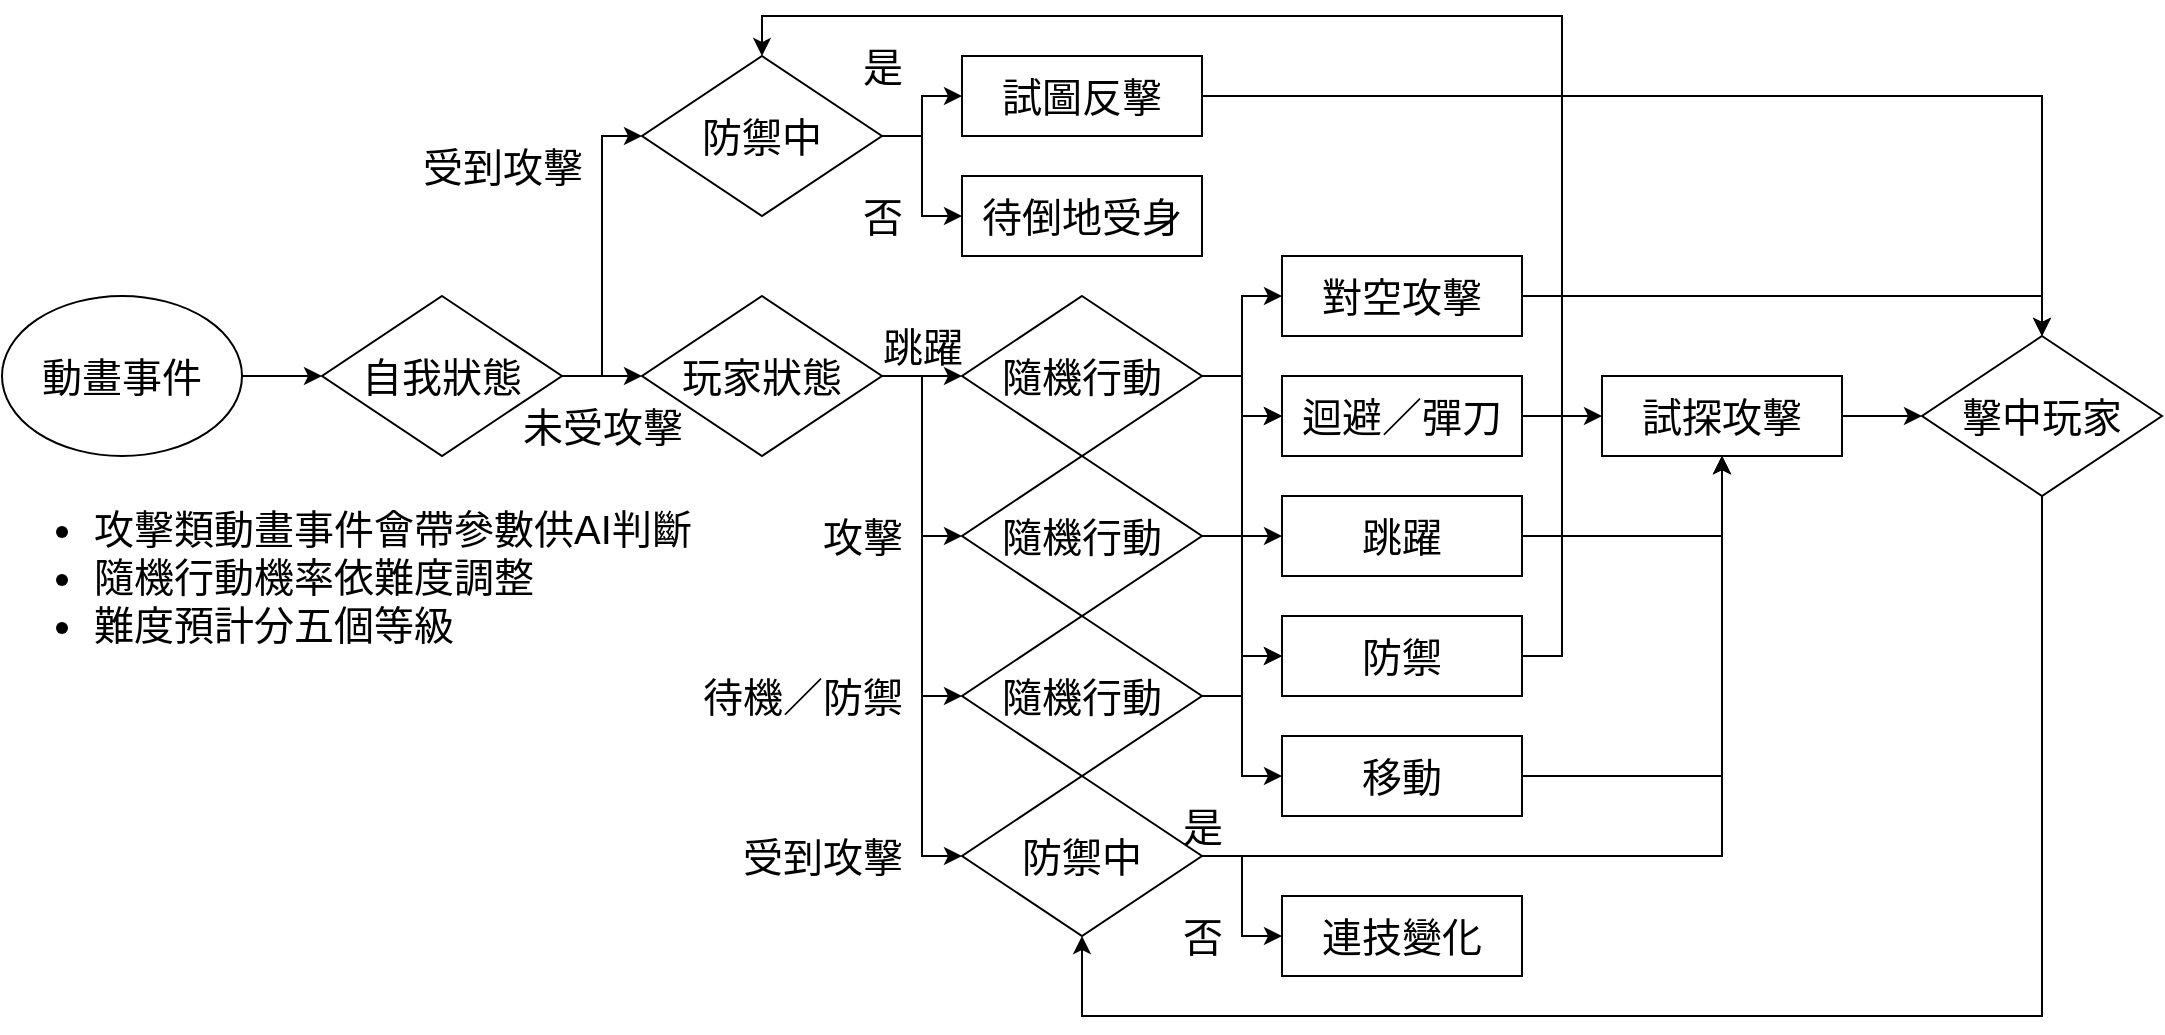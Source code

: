 <mxfile version="15.6.0" type="google"><diagram id="RPxN3PkTIVTP_7TZQ3BK" name="第1頁"><mxGraphModel dx="1119" dy="804" grid="1" gridSize="10" guides="1" tooltips="1" connect="1" arrows="1" fold="1" page="1" pageScale="1" pageWidth="1169" pageHeight="827" math="0" shadow="0"><root><mxCell id="0"/><mxCell id="1" parent="0"/><mxCell id="zNLFEhW4P3ptuG8WIwk3-6" value="" style="edgeStyle=orthogonalEdgeStyle;rounded=0;orthogonalLoop=1;jettySize=auto;html=1;fontSize=20;" edge="1" parent="1" source="zNLFEhW4P3ptuG8WIwk3-1" target="zNLFEhW4P3ptuG8WIwk3-5"><mxGeometry relative="1" as="geometry"/></mxCell><mxCell id="zNLFEhW4P3ptuG8WIwk3-1" value="動畫事件" style="ellipse;whiteSpace=wrap;html=1;fontSize=20;" vertex="1" parent="1"><mxGeometry x="40" y="280" width="120" height="80" as="geometry"/></mxCell><mxCell id="zNLFEhW4P3ptuG8WIwk3-17" value="" style="edgeStyle=orthogonalEdgeStyle;rounded=0;orthogonalLoop=1;jettySize=auto;html=1;fontSize=20;" edge="1" parent="1" source="zNLFEhW4P3ptuG8WIwk3-5" target="zNLFEhW4P3ptuG8WIwk3-16"><mxGeometry relative="1" as="geometry"><Array as="points"><mxPoint x="340" y="320"/><mxPoint x="340" y="200"/></Array></mxGeometry></mxCell><mxCell id="zNLFEhW4P3ptuG8WIwk3-25" value="" style="edgeStyle=orthogonalEdgeStyle;rounded=0;orthogonalLoop=1;jettySize=auto;html=1;fontSize=20;" edge="1" parent="1" source="zNLFEhW4P3ptuG8WIwk3-5" target="zNLFEhW4P3ptuG8WIwk3-24"><mxGeometry relative="1" as="geometry"/></mxCell><mxCell id="zNLFEhW4P3ptuG8WIwk3-5" value="自我狀態" style="rhombus;whiteSpace=wrap;html=1;fontSize=20;" vertex="1" parent="1"><mxGeometry x="200" y="280" width="120" height="80" as="geometry"/></mxCell><mxCell id="zNLFEhW4P3ptuG8WIwk3-14" value="受到攻擊" style="text;html=1;align=center;verticalAlign=middle;resizable=0;points=[];autosize=1;strokeColor=none;fillColor=none;fontSize=20;" vertex="1" parent="1"><mxGeometry x="240" y="200" width="100" height="30" as="geometry"/></mxCell><mxCell id="zNLFEhW4P3ptuG8WIwk3-15" value="未受攻擊" style="text;html=1;align=center;verticalAlign=middle;resizable=0;points=[];autosize=1;strokeColor=none;fillColor=none;fontSize=20;" vertex="1" parent="1"><mxGeometry x="290" y="330" width="100" height="30" as="geometry"/></mxCell><mxCell id="zNLFEhW4P3ptuG8WIwk3-19" value="" style="edgeStyle=orthogonalEdgeStyle;rounded=0;orthogonalLoop=1;jettySize=auto;html=1;fontSize=20;" edge="1" parent="1" source="zNLFEhW4P3ptuG8WIwk3-16" target="zNLFEhW4P3ptuG8WIwk3-18"><mxGeometry relative="1" as="geometry"/></mxCell><mxCell id="zNLFEhW4P3ptuG8WIwk3-23" value="" style="edgeStyle=orthogonalEdgeStyle;rounded=0;orthogonalLoop=1;jettySize=auto;html=1;fontSize=20;" edge="1" parent="1" source="zNLFEhW4P3ptuG8WIwk3-16" target="zNLFEhW4P3ptuG8WIwk3-22"><mxGeometry relative="1" as="geometry"/></mxCell><mxCell id="zNLFEhW4P3ptuG8WIwk3-16" value="防禦中" style="rhombus;whiteSpace=wrap;html=1;fontSize=20;" vertex="1" parent="1"><mxGeometry x="360" y="160" width="120" height="80" as="geometry"/></mxCell><mxCell id="zNLFEhW4P3ptuG8WIwk3-96" style="edgeStyle=orthogonalEdgeStyle;rounded=0;orthogonalLoop=1;jettySize=auto;html=1;fontSize=20;" edge="1" parent="1" source="zNLFEhW4P3ptuG8WIwk3-18" target="zNLFEhW4P3ptuG8WIwk3-73"><mxGeometry relative="1" as="geometry"/></mxCell><mxCell id="zNLFEhW4P3ptuG8WIwk3-18" value="試圖反擊" style="whiteSpace=wrap;html=1;fontSize=20;" vertex="1" parent="1"><mxGeometry x="520" y="160" width="120" height="40" as="geometry"/></mxCell><mxCell id="zNLFEhW4P3ptuG8WIwk3-20" value="是" style="text;html=1;align=center;verticalAlign=middle;resizable=0;points=[];autosize=1;strokeColor=none;fillColor=none;fontSize=20;" vertex="1" parent="1"><mxGeometry x="460" y="150" width="40" height="30" as="geometry"/></mxCell><mxCell id="zNLFEhW4P3ptuG8WIwk3-21" value="否" style="text;html=1;align=center;verticalAlign=middle;resizable=0;points=[];autosize=1;strokeColor=none;fillColor=none;fontSize=20;" vertex="1" parent="1"><mxGeometry x="460" y="225" width="40" height="30" as="geometry"/></mxCell><mxCell id="zNLFEhW4P3ptuG8WIwk3-22" value="待倒地受身" style="whiteSpace=wrap;html=1;fontSize=20;" vertex="1" parent="1"><mxGeometry x="520" y="220" width="120" height="40" as="geometry"/></mxCell><mxCell id="zNLFEhW4P3ptuG8WIwk3-34" style="edgeStyle=orthogonalEdgeStyle;rounded=0;orthogonalLoop=1;jettySize=auto;html=1;exitX=1;exitY=0.5;exitDx=0;exitDy=0;entryX=0;entryY=0.5;entryDx=0;entryDy=0;fontSize=20;" edge="1" parent="1" source="zNLFEhW4P3ptuG8WIwk3-24" target="zNLFEhW4P3ptuG8WIwk3-30"><mxGeometry relative="1" as="geometry"/></mxCell><mxCell id="zNLFEhW4P3ptuG8WIwk3-37" style="edgeStyle=orthogonalEdgeStyle;rounded=0;orthogonalLoop=1;jettySize=auto;html=1;fontSize=20;" edge="1" parent="1" source="zNLFEhW4P3ptuG8WIwk3-24" target="zNLFEhW4P3ptuG8WIwk3-35"><mxGeometry relative="1" as="geometry"/></mxCell><mxCell id="zNLFEhW4P3ptuG8WIwk3-44" style="edgeStyle=orthogonalEdgeStyle;rounded=0;orthogonalLoop=1;jettySize=auto;html=1;entryX=0;entryY=0.5;entryDx=0;entryDy=0;fontSize=20;" edge="1" parent="1" source="zNLFEhW4P3ptuG8WIwk3-24" target="zNLFEhW4P3ptuG8WIwk3-36"><mxGeometry relative="1" as="geometry"/></mxCell><mxCell id="zNLFEhW4P3ptuG8WIwk3-76" style="edgeStyle=orthogonalEdgeStyle;rounded=0;orthogonalLoop=1;jettySize=auto;html=1;entryX=0;entryY=0.5;entryDx=0;entryDy=0;fontSize=20;" edge="1" parent="1" source="zNLFEhW4P3ptuG8WIwk3-24" target="zNLFEhW4P3ptuG8WIwk3-75"><mxGeometry relative="1" as="geometry"/></mxCell><mxCell id="zNLFEhW4P3ptuG8WIwk3-24" value="玩家狀態" style="rhombus;whiteSpace=wrap;html=1;fontSize=20;" vertex="1" parent="1"><mxGeometry x="360" y="280" width="120" height="80" as="geometry"/></mxCell><mxCell id="zNLFEhW4P3ptuG8WIwk3-49" value="" style="edgeStyle=orthogonalEdgeStyle;rounded=0;orthogonalLoop=1;jettySize=auto;html=1;fontSize=20;" edge="1" parent="1" source="zNLFEhW4P3ptuG8WIwk3-30" target="zNLFEhW4P3ptuG8WIwk3-48"><mxGeometry relative="1" as="geometry"/></mxCell><mxCell id="zNLFEhW4P3ptuG8WIwk3-98" style="edgeStyle=orthogonalEdgeStyle;rounded=0;orthogonalLoop=1;jettySize=auto;html=1;exitX=1;exitY=0.5;exitDx=0;exitDy=0;entryX=0;entryY=0.5;entryDx=0;entryDy=0;fontSize=20;" edge="1" parent="1" source="zNLFEhW4P3ptuG8WIwk3-30" target="zNLFEhW4P3ptuG8WIwk3-50"><mxGeometry relative="1" as="geometry"/></mxCell><mxCell id="zNLFEhW4P3ptuG8WIwk3-30" value="隨機行動" style="rhombus;whiteSpace=wrap;html=1;fontSize=20;" vertex="1" parent="1"><mxGeometry x="520" y="280" width="120" height="80" as="geometry"/></mxCell><mxCell id="zNLFEhW4P3ptuG8WIwk3-51" value="" style="edgeStyle=orthogonalEdgeStyle;rounded=0;orthogonalLoop=1;jettySize=auto;html=1;fontSize=20;" edge="1" parent="1" source="zNLFEhW4P3ptuG8WIwk3-35" target="zNLFEhW4P3ptuG8WIwk3-50"><mxGeometry relative="1" as="geometry"/></mxCell><mxCell id="zNLFEhW4P3ptuG8WIwk3-53" style="edgeStyle=orthogonalEdgeStyle;rounded=0;orthogonalLoop=1;jettySize=auto;html=1;entryX=0;entryY=0.5;entryDx=0;entryDy=0;fontSize=20;" edge="1" parent="1" source="zNLFEhW4P3ptuG8WIwk3-35" target="zNLFEhW4P3ptuG8WIwk3-52"><mxGeometry relative="1" as="geometry"/></mxCell><mxCell id="zNLFEhW4P3ptuG8WIwk3-64" style="edgeStyle=orthogonalEdgeStyle;rounded=0;orthogonalLoop=1;jettySize=auto;html=1;entryX=0;entryY=0.5;entryDx=0;entryDy=0;fontSize=20;" edge="1" parent="1" source="zNLFEhW4P3ptuG8WIwk3-35" target="zNLFEhW4P3ptuG8WIwk3-63"><mxGeometry relative="1" as="geometry"/></mxCell><mxCell id="zNLFEhW4P3ptuG8WIwk3-35" value="隨機行動" style="rhombus;whiteSpace=wrap;html=1;fontSize=20;" vertex="1" parent="1"><mxGeometry x="520" y="360" width="120" height="80" as="geometry"/></mxCell><mxCell id="zNLFEhW4P3ptuG8WIwk3-61" style="edgeStyle=orthogonalEdgeStyle;rounded=0;orthogonalLoop=1;jettySize=auto;html=1;entryX=0;entryY=0.5;entryDx=0;entryDy=0;fontSize=20;" edge="1" parent="1" source="zNLFEhW4P3ptuG8WIwk3-36" target="zNLFEhW4P3ptuG8WIwk3-59"><mxGeometry relative="1" as="geometry"/></mxCell><mxCell id="zNLFEhW4P3ptuG8WIwk3-90" style="edgeStyle=orthogonalEdgeStyle;rounded=0;orthogonalLoop=1;jettySize=auto;html=1;entryX=0;entryY=0.5;entryDx=0;entryDy=0;fontSize=20;" edge="1" parent="1" source="zNLFEhW4P3ptuG8WIwk3-36" target="zNLFEhW4P3ptuG8WIwk3-63"><mxGeometry relative="1" as="geometry"/></mxCell><mxCell id="zNLFEhW4P3ptuG8WIwk3-36" value="隨機行動" style="rhombus;whiteSpace=wrap;html=1;fontSize=20;" vertex="1" parent="1"><mxGeometry x="520" y="440" width="120" height="80" as="geometry"/></mxCell><mxCell id="zNLFEhW4P3ptuG8WIwk3-39" value="跳躍" style="text;html=1;align=center;verticalAlign=middle;resizable=0;points=[];autosize=1;strokeColor=none;fillColor=none;fontSize=20;" vertex="1" parent="1"><mxGeometry x="470" y="290" width="60" height="30" as="geometry"/></mxCell><mxCell id="zNLFEhW4P3ptuG8WIwk3-41" value="攻擊" style="text;html=1;align=center;verticalAlign=middle;resizable=0;points=[];autosize=1;strokeColor=none;fillColor=none;fontSize=20;" vertex="1" parent="1"><mxGeometry x="440" y="385" width="60" height="30" as="geometry"/></mxCell><mxCell id="zNLFEhW4P3ptuG8WIwk3-42" value="待機／防禦" style="text;html=1;align=center;verticalAlign=middle;resizable=0;points=[];autosize=1;strokeColor=none;fillColor=none;fontSize=20;" vertex="1" parent="1"><mxGeometry x="380" y="465" width="120" height="30" as="geometry"/></mxCell><mxCell id="zNLFEhW4P3ptuG8WIwk3-85" style="edgeStyle=orthogonalEdgeStyle;rounded=0;orthogonalLoop=1;jettySize=auto;html=1;entryX=0.5;entryY=0;entryDx=0;entryDy=0;fontSize=20;" edge="1" parent="1" source="zNLFEhW4P3ptuG8WIwk3-48" target="zNLFEhW4P3ptuG8WIwk3-73"><mxGeometry relative="1" as="geometry"/></mxCell><mxCell id="zNLFEhW4P3ptuG8WIwk3-48" value="對空攻擊" style="whiteSpace=wrap;html=1;fontSize=20;" vertex="1" parent="1"><mxGeometry x="680" y="260" width="120" height="40" as="geometry"/></mxCell><mxCell id="zNLFEhW4P3ptuG8WIwk3-95" style="edgeStyle=orthogonalEdgeStyle;rounded=0;orthogonalLoop=1;jettySize=auto;html=1;entryX=0;entryY=0.5;entryDx=0;entryDy=0;fontSize=20;" edge="1" parent="1" source="zNLFEhW4P3ptuG8WIwk3-50" target="zNLFEhW4P3ptuG8WIwk3-66"><mxGeometry relative="1" as="geometry"/></mxCell><mxCell id="zNLFEhW4P3ptuG8WIwk3-50" value="迴避／彈刀" style="whiteSpace=wrap;html=1;fontSize=20;" vertex="1" parent="1"><mxGeometry x="680" y="320" width="120" height="40" as="geometry"/></mxCell><mxCell id="zNLFEhW4P3ptuG8WIwk3-93" style="edgeStyle=orthogonalEdgeStyle;rounded=0;orthogonalLoop=1;jettySize=auto;html=1;fontSize=20;" edge="1" parent="1" source="zNLFEhW4P3ptuG8WIwk3-52" target="zNLFEhW4P3ptuG8WIwk3-66"><mxGeometry relative="1" as="geometry"/></mxCell><mxCell id="zNLFEhW4P3ptuG8WIwk3-52" value="跳躍" style="whiteSpace=wrap;html=1;fontSize=20;" vertex="1" parent="1"><mxGeometry x="680" y="380" width="120" height="40" as="geometry"/></mxCell><mxCell id="zNLFEhW4P3ptuG8WIwk3-94" style="edgeStyle=orthogonalEdgeStyle;rounded=0;orthogonalLoop=1;jettySize=auto;html=1;entryX=0.5;entryY=1;entryDx=0;entryDy=0;fontSize=20;" edge="1" parent="1" source="zNLFEhW4P3ptuG8WIwk3-59" target="zNLFEhW4P3ptuG8WIwk3-66"><mxGeometry relative="1" as="geometry"/></mxCell><mxCell id="zNLFEhW4P3ptuG8WIwk3-59" value="移動" style="whiteSpace=wrap;html=1;fontSize=20;" vertex="1" parent="1"><mxGeometry x="680" y="500" width="120" height="40" as="geometry"/></mxCell><mxCell id="zNLFEhW4P3ptuG8WIwk3-69" style="edgeStyle=orthogonalEdgeStyle;rounded=0;orthogonalLoop=1;jettySize=auto;html=1;entryX=0.5;entryY=0;entryDx=0;entryDy=0;fontSize=20;" edge="1" parent="1" source="zNLFEhW4P3ptuG8WIwk3-63" target="zNLFEhW4P3ptuG8WIwk3-16"><mxGeometry relative="1" as="geometry"><Array as="points"><mxPoint x="820" y="460"/><mxPoint x="820" y="140"/><mxPoint x="420" y="140"/></Array></mxGeometry></mxCell><mxCell id="zNLFEhW4P3ptuG8WIwk3-63" value="防禦" style="whiteSpace=wrap;html=1;fontSize=20;" vertex="1" parent="1"><mxGeometry x="680" y="440" width="120" height="40" as="geometry"/></mxCell><mxCell id="zNLFEhW4P3ptuG8WIwk3-74" style="edgeStyle=orthogonalEdgeStyle;rounded=0;orthogonalLoop=1;jettySize=auto;html=1;entryX=0;entryY=0.5;entryDx=0;entryDy=0;fontSize=20;" edge="1" parent="1" source="zNLFEhW4P3ptuG8WIwk3-66" target="zNLFEhW4P3ptuG8WIwk3-73"><mxGeometry relative="1" as="geometry"/></mxCell><mxCell id="zNLFEhW4P3ptuG8WIwk3-66" value="試探攻擊" style="whiteSpace=wrap;html=1;fontSize=20;" vertex="1" parent="1"><mxGeometry x="840" y="320" width="120" height="40" as="geometry"/></mxCell><mxCell id="zNLFEhW4P3ptuG8WIwk3-88" style="edgeStyle=orthogonalEdgeStyle;rounded=0;orthogonalLoop=1;jettySize=auto;html=1;entryX=0.5;entryY=1;entryDx=0;entryDy=0;fontSize=20;exitX=0.5;exitY=1;exitDx=0;exitDy=0;" edge="1" parent="1" source="zNLFEhW4P3ptuG8WIwk3-73" target="zNLFEhW4P3ptuG8WIwk3-75"><mxGeometry relative="1" as="geometry"><Array as="points"><mxPoint x="1060" y="640"/><mxPoint x="580" y="640"/></Array></mxGeometry></mxCell><mxCell id="zNLFEhW4P3ptuG8WIwk3-73" value="擊中玩家" style="rhombus;whiteSpace=wrap;html=1;fontSize=20;" vertex="1" parent="1"><mxGeometry x="1000" y="300" width="120" height="80" as="geometry"/></mxCell><mxCell id="zNLFEhW4P3ptuG8WIwk3-87" style="edgeStyle=orthogonalEdgeStyle;rounded=0;orthogonalLoop=1;jettySize=auto;html=1;entryX=0;entryY=0.5;entryDx=0;entryDy=0;fontSize=20;" edge="1" parent="1" source="zNLFEhW4P3ptuG8WIwk3-75" target="zNLFEhW4P3ptuG8WIwk3-80"><mxGeometry relative="1" as="geometry"><Array as="points"><mxPoint x="660" y="560"/><mxPoint x="660" y="600"/></Array></mxGeometry></mxCell><mxCell id="zNLFEhW4P3ptuG8WIwk3-89" style="edgeStyle=orthogonalEdgeStyle;rounded=0;orthogonalLoop=1;jettySize=auto;html=1;entryX=0.5;entryY=1;entryDx=0;entryDy=0;fontSize=20;exitX=1;exitY=0.5;exitDx=0;exitDy=0;" edge="1" parent="1" source="zNLFEhW4P3ptuG8WIwk3-75" target="zNLFEhW4P3ptuG8WIwk3-66"><mxGeometry relative="1" as="geometry"><Array as="points"><mxPoint x="900" y="560"/></Array></mxGeometry></mxCell><mxCell id="zNLFEhW4P3ptuG8WIwk3-75" value="防禦中" style="rhombus;whiteSpace=wrap;html=1;fontSize=20;" vertex="1" parent="1"><mxGeometry x="520" y="520" width="120" height="80" as="geometry"/></mxCell><mxCell id="zNLFEhW4P3ptuG8WIwk3-77" value="受到攻擊" style="text;html=1;align=center;verticalAlign=middle;resizable=0;points=[];autosize=1;strokeColor=none;fillColor=none;fontSize=20;" vertex="1" parent="1"><mxGeometry x="400" y="545" width="100" height="30" as="geometry"/></mxCell><mxCell id="zNLFEhW4P3ptuG8WIwk3-80" value="連技變化" style="whiteSpace=wrap;html=1;fontSize=20;" vertex="1" parent="1"><mxGeometry x="680" y="580" width="120" height="40" as="geometry"/></mxCell><mxCell id="zNLFEhW4P3ptuG8WIwk3-83" value="是" style="text;html=1;align=center;verticalAlign=middle;resizable=0;points=[];autosize=1;strokeColor=none;fillColor=none;fontSize=20;" vertex="1" parent="1"><mxGeometry x="620" y="530" width="40" height="30" as="geometry"/></mxCell><mxCell id="zNLFEhW4P3ptuG8WIwk3-84" value="否" style="text;html=1;align=center;verticalAlign=middle;resizable=0;points=[];autosize=1;strokeColor=none;fillColor=none;fontSize=20;" vertex="1" parent="1"><mxGeometry x="620" y="585" width="40" height="30" as="geometry"/></mxCell><mxCell id="zNLFEhW4P3ptuG8WIwk3-86" value="&lt;div style=&quot;text-align: left&quot;&gt;&lt;ul&gt;&lt;li&gt;&lt;span&gt;攻擊類動畫事件會帶參數供AI判斷&lt;/span&gt;&lt;/li&gt;&lt;li&gt;&lt;span&gt;隨機行動機率依難度調整&lt;/span&gt;&lt;/li&gt;&lt;li&gt;&lt;span&gt;難度預計分五個等級&lt;/span&gt;&lt;/li&gt;&lt;/ul&gt;&lt;/div&gt;" style="text;html=1;align=center;verticalAlign=middle;resizable=0;points=[];autosize=1;strokeColor=none;fillColor=none;fontSize=20;" vertex="1" parent="1"><mxGeometry x="40" y="360" width="350" height="120" as="geometry"/></mxCell></root></mxGraphModel></diagram></mxfile>
